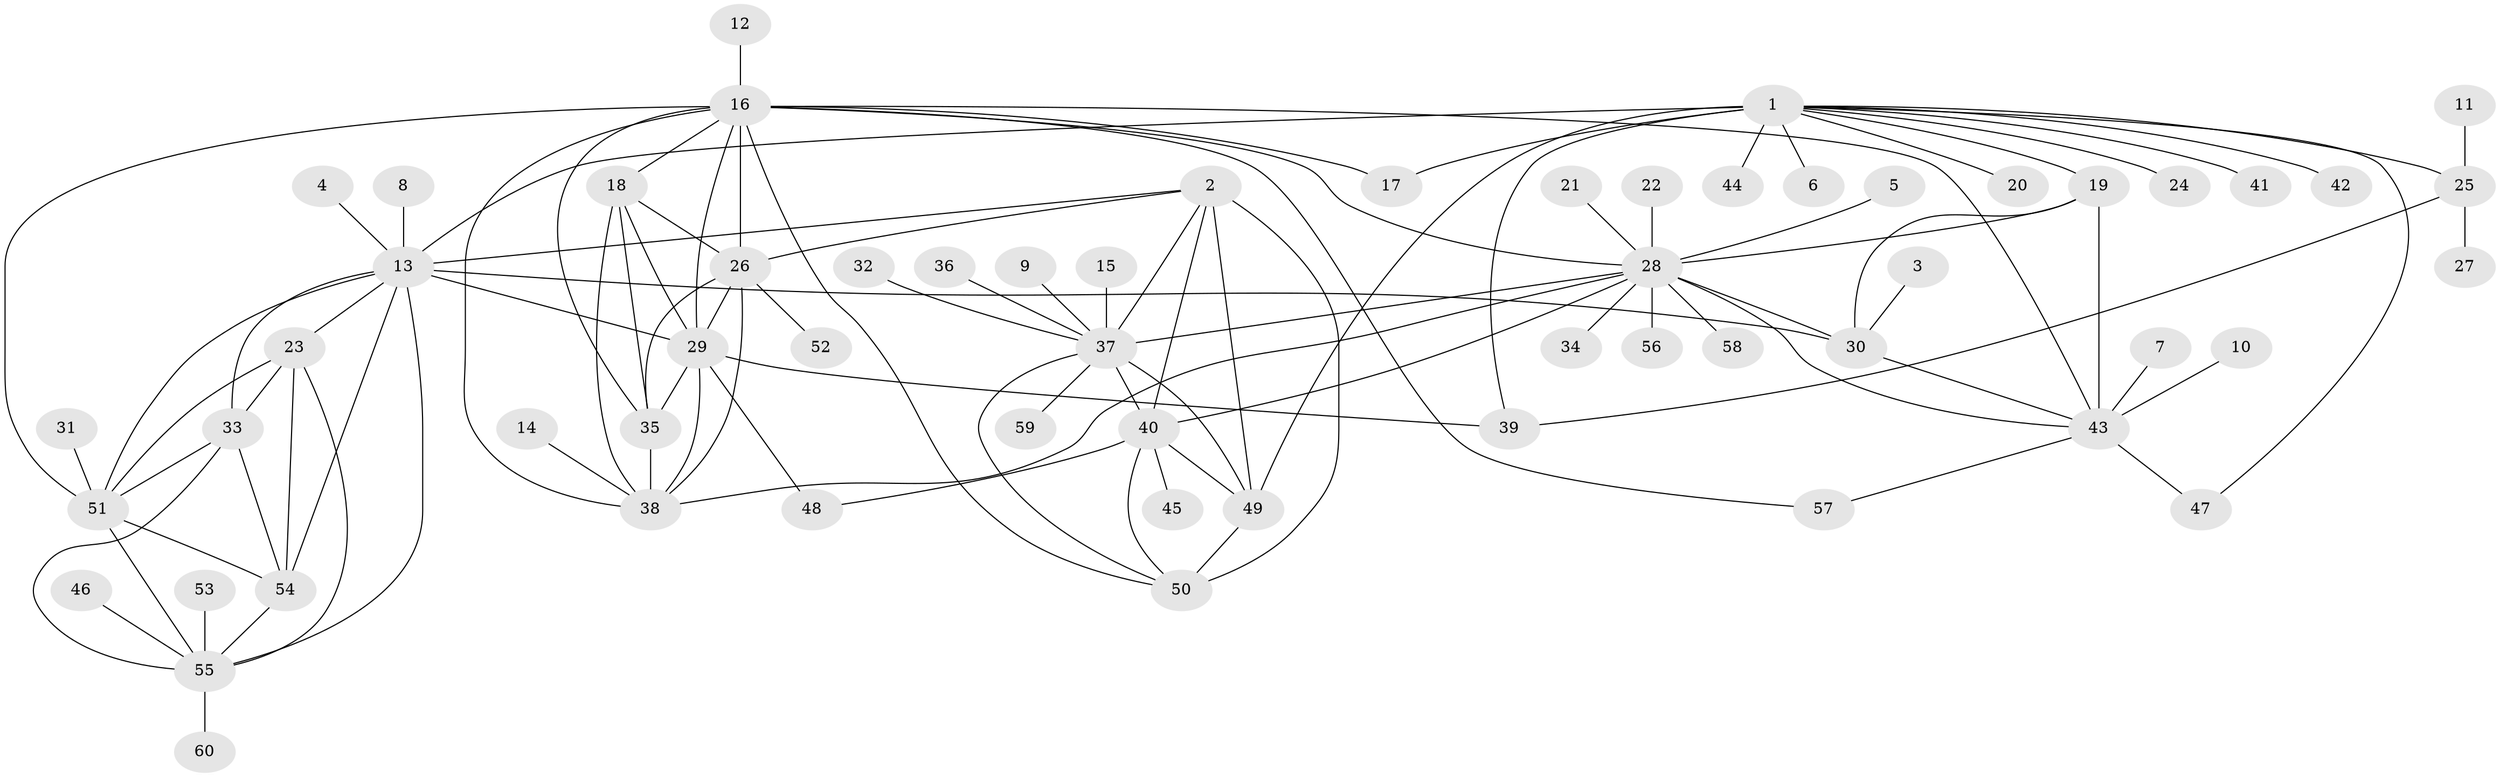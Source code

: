 // original degree distribution, {13: 0.016666666666666666, 7: 0.05, 6: 0.05, 9: 0.041666666666666664, 8: 0.025, 10: 0.016666666666666666, 12: 0.025, 5: 0.016666666666666666, 16: 0.008333333333333333, 2: 0.14166666666666666, 3: 0.03333333333333333, 1: 0.575}
// Generated by graph-tools (version 1.1) at 2025/26/03/09/25 03:26:47]
// undirected, 60 vertices, 104 edges
graph export_dot {
graph [start="1"]
  node [color=gray90,style=filled];
  1;
  2;
  3;
  4;
  5;
  6;
  7;
  8;
  9;
  10;
  11;
  12;
  13;
  14;
  15;
  16;
  17;
  18;
  19;
  20;
  21;
  22;
  23;
  24;
  25;
  26;
  27;
  28;
  29;
  30;
  31;
  32;
  33;
  34;
  35;
  36;
  37;
  38;
  39;
  40;
  41;
  42;
  43;
  44;
  45;
  46;
  47;
  48;
  49;
  50;
  51;
  52;
  53;
  54;
  55;
  56;
  57;
  58;
  59;
  60;
  1 -- 6 [weight=1.0];
  1 -- 13 [weight=1.0];
  1 -- 17 [weight=1.0];
  1 -- 19 [weight=1.0];
  1 -- 20 [weight=1.0];
  1 -- 24 [weight=1.0];
  1 -- 25 [weight=3.0];
  1 -- 39 [weight=6.0];
  1 -- 41 [weight=1.0];
  1 -- 42 [weight=1.0];
  1 -- 44 [weight=1.0];
  1 -- 47 [weight=1.0];
  1 -- 49 [weight=1.0];
  2 -- 13 [weight=1.0];
  2 -- 26 [weight=1.0];
  2 -- 37 [weight=2.0];
  2 -- 40 [weight=2.0];
  2 -- 49 [weight=2.0];
  2 -- 50 [weight=2.0];
  3 -- 30 [weight=1.0];
  4 -- 13 [weight=1.0];
  5 -- 28 [weight=1.0];
  7 -- 43 [weight=1.0];
  8 -- 13 [weight=1.0];
  9 -- 37 [weight=1.0];
  10 -- 43 [weight=1.0];
  11 -- 25 [weight=1.0];
  12 -- 16 [weight=1.0];
  13 -- 23 [weight=1.0];
  13 -- 29 [weight=1.0];
  13 -- 30 [weight=1.0];
  13 -- 33 [weight=1.0];
  13 -- 51 [weight=1.0];
  13 -- 54 [weight=1.0];
  13 -- 55 [weight=1.0];
  14 -- 38 [weight=1.0];
  15 -- 37 [weight=1.0];
  16 -- 17 [weight=1.0];
  16 -- 18 [weight=1.0];
  16 -- 26 [weight=1.0];
  16 -- 28 [weight=1.0];
  16 -- 29 [weight=1.0];
  16 -- 35 [weight=1.0];
  16 -- 38 [weight=1.0];
  16 -- 43 [weight=1.0];
  16 -- 50 [weight=1.0];
  16 -- 51 [weight=1.0];
  16 -- 57 [weight=1.0];
  18 -- 26 [weight=1.0];
  18 -- 29 [weight=1.0];
  18 -- 35 [weight=1.0];
  18 -- 38 [weight=1.0];
  19 -- 28 [weight=3.0];
  19 -- 30 [weight=3.0];
  19 -- 43 [weight=3.0];
  21 -- 28 [weight=1.0];
  22 -- 28 [weight=1.0];
  23 -- 33 [weight=1.0];
  23 -- 51 [weight=1.0];
  23 -- 54 [weight=1.0];
  23 -- 55 [weight=1.0];
  25 -- 27 [weight=1.0];
  25 -- 39 [weight=2.0];
  26 -- 29 [weight=1.0];
  26 -- 35 [weight=1.0];
  26 -- 38 [weight=1.0];
  26 -- 52 [weight=1.0];
  28 -- 30 [weight=1.0];
  28 -- 34 [weight=1.0];
  28 -- 37 [weight=1.0];
  28 -- 38 [weight=1.0];
  28 -- 40 [weight=1.0];
  28 -- 43 [weight=1.0];
  28 -- 56 [weight=1.0];
  28 -- 58 [weight=1.0];
  29 -- 35 [weight=1.0];
  29 -- 38 [weight=1.0];
  29 -- 39 [weight=2.0];
  29 -- 48 [weight=1.0];
  30 -- 43 [weight=1.0];
  31 -- 51 [weight=1.0];
  32 -- 37 [weight=1.0];
  33 -- 51 [weight=1.0];
  33 -- 54 [weight=1.0];
  33 -- 55 [weight=1.0];
  35 -- 38 [weight=1.0];
  36 -- 37 [weight=1.0];
  37 -- 40 [weight=1.0];
  37 -- 49 [weight=1.0];
  37 -- 50 [weight=1.0];
  37 -- 59 [weight=1.0];
  40 -- 45 [weight=1.0];
  40 -- 48 [weight=1.0];
  40 -- 49 [weight=1.0];
  40 -- 50 [weight=1.0];
  43 -- 47 [weight=1.0];
  43 -- 57 [weight=1.0];
  46 -- 55 [weight=1.0];
  49 -- 50 [weight=1.0];
  51 -- 54 [weight=1.0];
  51 -- 55 [weight=1.0];
  53 -- 55 [weight=1.0];
  54 -- 55 [weight=1.0];
  55 -- 60 [weight=1.0];
}
